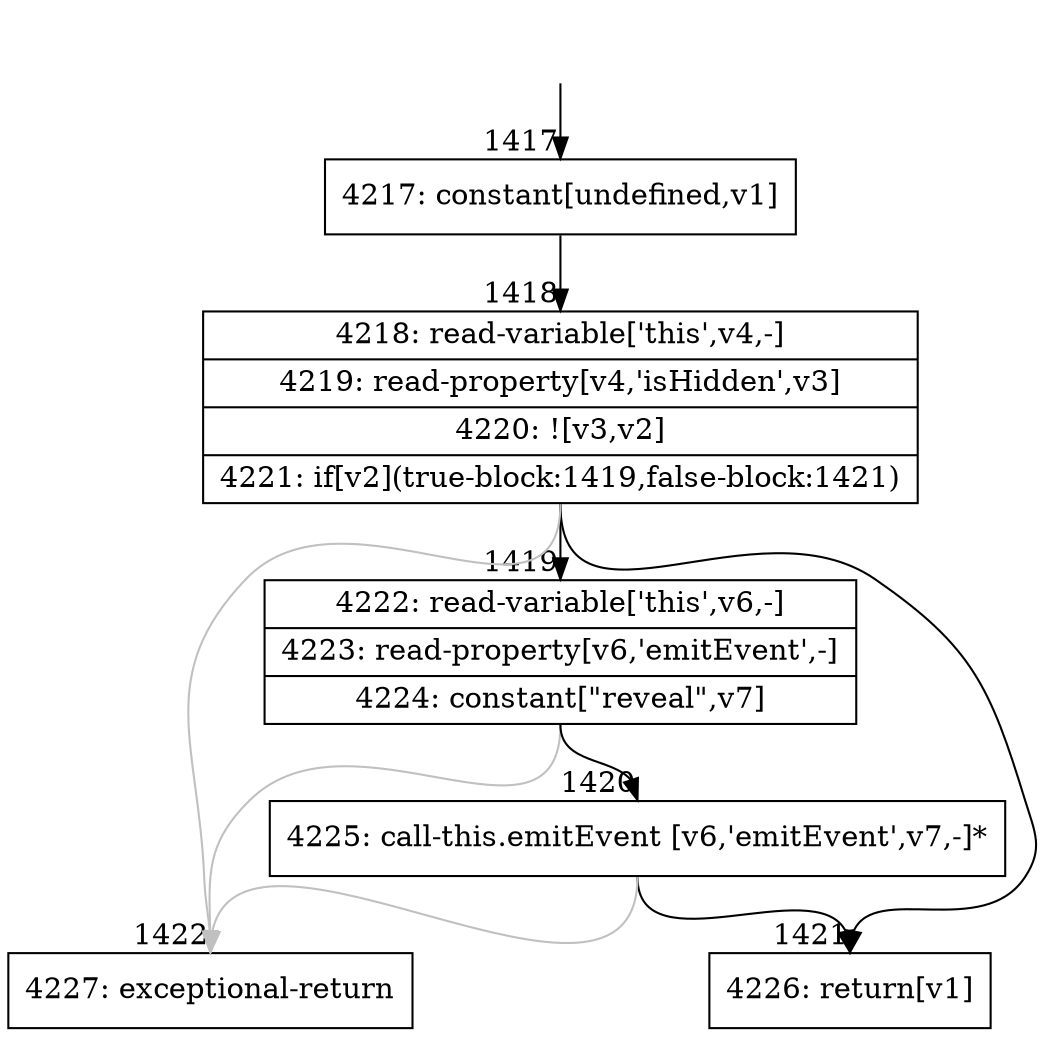 digraph {
rankdir="TD"
BB_entry130[shape=none,label=""];
BB_entry130 -> BB1417 [tailport=s, headport=n, headlabel="    1417"]
BB1417 [shape=record label="{4217: constant[undefined,v1]}" ] 
BB1417 -> BB1418 [tailport=s, headport=n, headlabel="      1418"]
BB1418 [shape=record label="{4218: read-variable['this',v4,-]|4219: read-property[v4,'isHidden',v3]|4220: ![v3,v2]|4221: if[v2](true-block:1419,false-block:1421)}" ] 
BB1418 -> BB1419 [tailport=s, headport=n, headlabel="      1419"]
BB1418 -> BB1421 [tailport=s, headport=n, headlabel="      1421"]
BB1418 -> BB1422 [tailport=s, headport=n, color=gray, headlabel="      1422"]
BB1419 [shape=record label="{4222: read-variable['this',v6,-]|4223: read-property[v6,'emitEvent',-]|4224: constant[\"reveal\",v7]}" ] 
BB1419 -> BB1420 [tailport=s, headport=n, headlabel="      1420"]
BB1419 -> BB1422 [tailport=s, headport=n, color=gray]
BB1420 [shape=record label="{4225: call-this.emitEvent [v6,'emitEvent',v7,-]*}" ] 
BB1420 -> BB1421 [tailport=s, headport=n]
BB1420 -> BB1422 [tailport=s, headport=n, color=gray]
BB1421 [shape=record label="{4226: return[v1]}" ] 
BB1422 [shape=record label="{4227: exceptional-return}" ] 
//#$~ 1970
}
